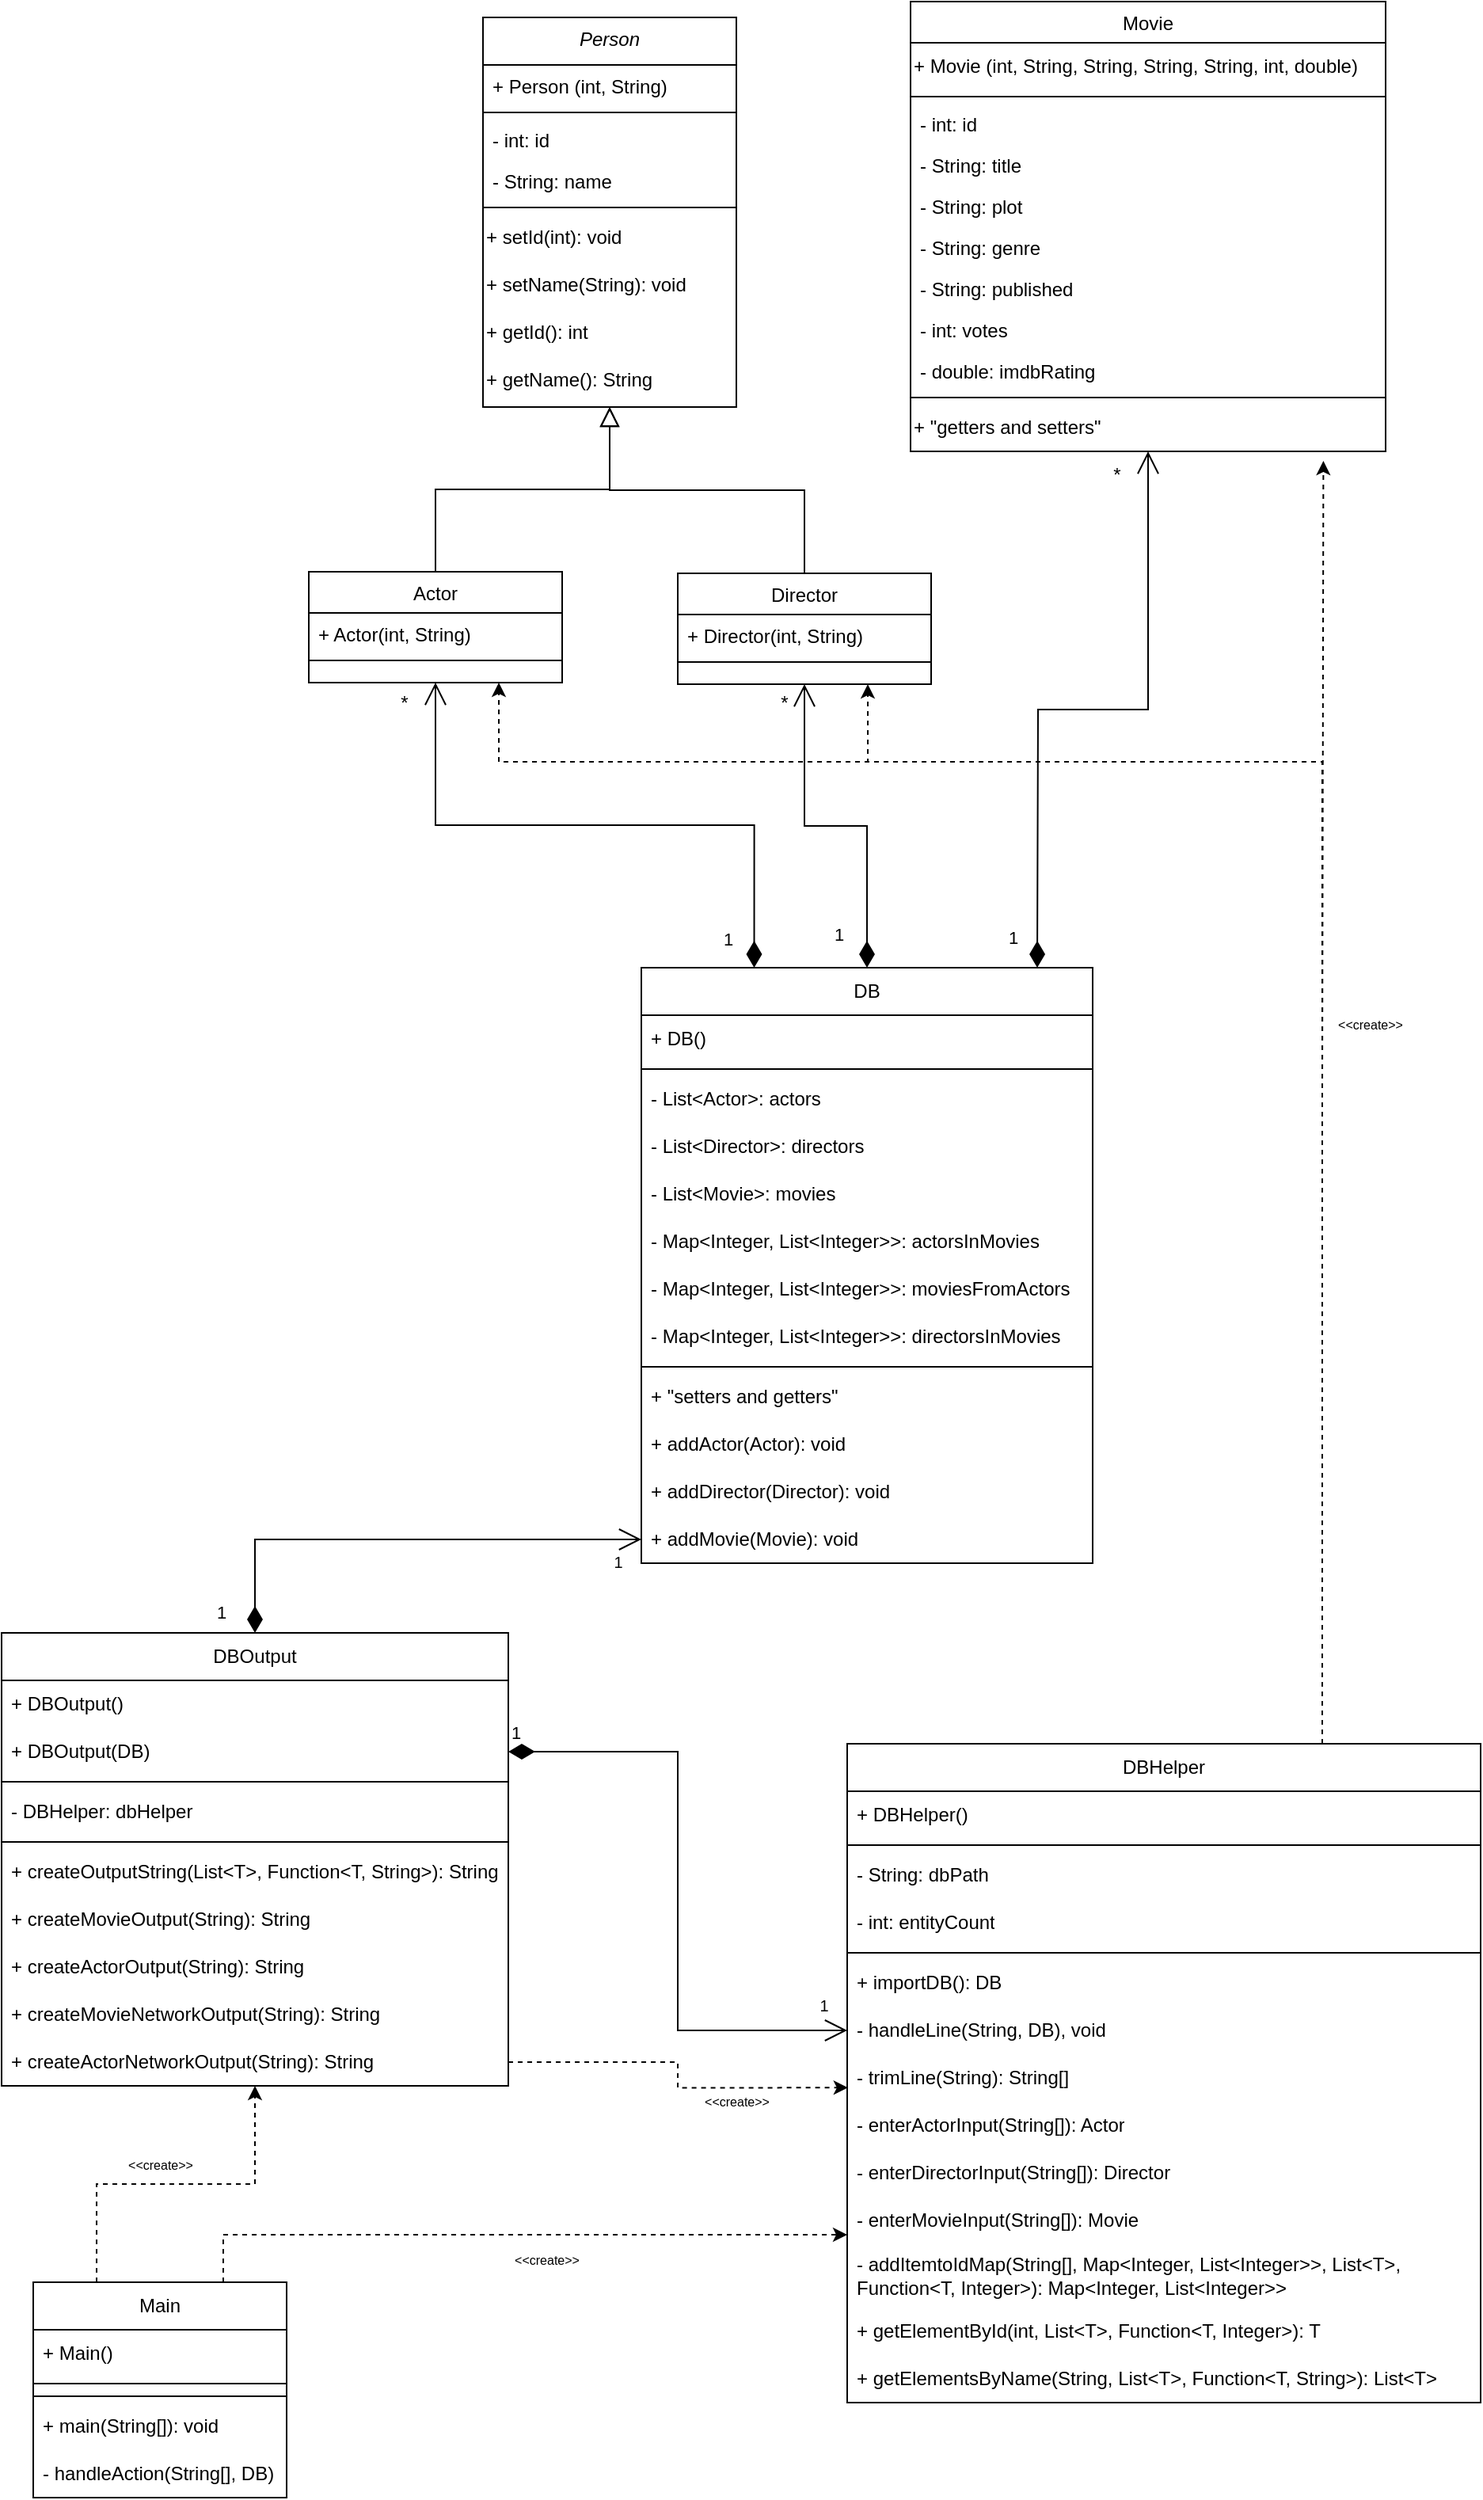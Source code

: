 <mxfile version="24.5.3" type="device">
  <diagram id="C5RBs43oDa-KdzZeNtuy" name="Page-1">
    <mxGraphModel dx="3849" dy="2597" grid="1" gridSize="10" guides="1" tooltips="1" connect="1" arrows="1" fold="1" page="1" pageScale="1" pageWidth="1169" pageHeight="1654" math="0" shadow="0">
      <root>
        <mxCell id="WIyWlLk6GJQsqaUBKTNV-0" />
        <mxCell id="WIyWlLk6GJQsqaUBKTNV-1" parent="WIyWlLk6GJQsqaUBKTNV-0" />
        <mxCell id="zkfFHV4jXpPFQw0GAbJ--0" value="Person" style="swimlane;fontStyle=2;align=center;verticalAlign=top;childLayout=stackLayout;horizontal=1;startSize=30;horizontalStack=0;resizeParent=1;resizeLast=0;collapsible=1;marginBottom=0;rounded=0;shadow=0;strokeWidth=1;" parent="WIyWlLk6GJQsqaUBKTNV-1" vertex="1">
          <mxGeometry x="384" y="40" width="160" height="246" as="geometry">
            <mxRectangle x="220" y="90" width="160" height="26" as="alternateBounds" />
          </mxGeometry>
        </mxCell>
        <mxCell id="zkfFHV4jXpPFQw0GAbJ--5" value="+ Person (int, String)" style="text;align=left;verticalAlign=top;spacingLeft=4;spacingRight=4;overflow=hidden;rotatable=0;points=[[0,0.5],[1,0.5]];portConstraint=eastwest;" parent="zkfFHV4jXpPFQw0GAbJ--0" vertex="1">
          <mxGeometry y="30" width="160" height="26" as="geometry" />
        </mxCell>
        <mxCell id="00AEu9d8wKWnNEf3TphU-1" value="" style="line;html=1;strokeWidth=1;align=left;verticalAlign=middle;spacingTop=-1;spacingLeft=3;spacingRight=3;rotatable=0;labelPosition=right;points=[];portConstraint=eastwest;" vertex="1" parent="zkfFHV4jXpPFQw0GAbJ--0">
          <mxGeometry y="56" width="160" height="8" as="geometry" />
        </mxCell>
        <mxCell id="zkfFHV4jXpPFQw0GAbJ--1" value="- int: id" style="text;align=left;verticalAlign=top;spacingLeft=4;spacingRight=4;overflow=hidden;rotatable=0;points=[[0,0.5],[1,0.5]];portConstraint=eastwest;" parent="zkfFHV4jXpPFQw0GAbJ--0" vertex="1">
          <mxGeometry y="64" width="160" height="26" as="geometry" />
        </mxCell>
        <mxCell id="zkfFHV4jXpPFQw0GAbJ--2" value="- String: name" style="text;align=left;verticalAlign=top;spacingLeft=4;spacingRight=4;overflow=hidden;rotatable=0;points=[[0,0.5],[1,0.5]];portConstraint=eastwest;rounded=0;shadow=0;html=0;" parent="zkfFHV4jXpPFQw0GAbJ--0" vertex="1">
          <mxGeometry y="90" width="160" height="26" as="geometry" />
        </mxCell>
        <mxCell id="zkfFHV4jXpPFQw0GAbJ--4" value="" style="line;html=1;strokeWidth=1;align=left;verticalAlign=middle;spacingTop=-1;spacingLeft=3;spacingRight=3;rotatable=0;labelPosition=right;points=[];portConstraint=eastwest;" parent="zkfFHV4jXpPFQw0GAbJ--0" vertex="1">
          <mxGeometry y="116" width="160" height="8" as="geometry" />
        </mxCell>
        <mxCell id="00AEu9d8wKWnNEf3TphU-2" value="+ setId(int): void" style="text;html=1;align=left;verticalAlign=middle;resizable=0;points=[];autosize=1;strokeColor=none;fillColor=none;" vertex="1" parent="zkfFHV4jXpPFQw0GAbJ--0">
          <mxGeometry y="124" width="160" height="30" as="geometry" />
        </mxCell>
        <mxCell id="00AEu9d8wKWnNEf3TphU-4" value="+ setName(String): void" style="text;html=1;align=left;verticalAlign=middle;resizable=0;points=[];autosize=1;strokeColor=none;fillColor=none;" vertex="1" parent="zkfFHV4jXpPFQw0GAbJ--0">
          <mxGeometry y="154" width="160" height="30" as="geometry" />
        </mxCell>
        <mxCell id="00AEu9d8wKWnNEf3TphU-5" value="+ getId(): int" style="text;html=1;align=left;verticalAlign=middle;resizable=0;points=[];autosize=1;strokeColor=none;fillColor=none;" vertex="1" parent="zkfFHV4jXpPFQw0GAbJ--0">
          <mxGeometry y="184" width="160" height="30" as="geometry" />
        </mxCell>
        <mxCell id="00AEu9d8wKWnNEf3TphU-6" value="+ getName(): String" style="text;html=1;align=left;verticalAlign=middle;resizable=0;points=[];autosize=1;strokeColor=none;fillColor=none;" vertex="1" parent="zkfFHV4jXpPFQw0GAbJ--0">
          <mxGeometry y="214" width="160" height="30" as="geometry" />
        </mxCell>
        <mxCell id="zkfFHV4jXpPFQw0GAbJ--6" value="Actor" style="swimlane;fontStyle=0;align=center;verticalAlign=top;childLayout=stackLayout;horizontal=1;startSize=26;horizontalStack=0;resizeParent=1;resizeLast=0;collapsible=1;marginBottom=0;rounded=0;shadow=0;strokeWidth=1;" parent="WIyWlLk6GJQsqaUBKTNV-1" vertex="1">
          <mxGeometry x="274" y="390" width="160" height="70" as="geometry">
            <mxRectangle x="130" y="380" width="160" height="26" as="alternateBounds" />
          </mxGeometry>
        </mxCell>
        <mxCell id="zkfFHV4jXpPFQw0GAbJ--8" value="+ Actor(int, String)" style="text;align=left;verticalAlign=top;spacingLeft=4;spacingRight=4;overflow=hidden;rotatable=0;points=[[0,0.5],[1,0.5]];portConstraint=eastwest;rounded=0;shadow=0;html=0;" parent="zkfFHV4jXpPFQw0GAbJ--6" vertex="1">
          <mxGeometry y="26" width="160" height="26" as="geometry" />
        </mxCell>
        <mxCell id="zkfFHV4jXpPFQw0GAbJ--9" value="" style="line;html=1;strokeWidth=1;align=left;verticalAlign=middle;spacingTop=-1;spacingLeft=3;spacingRight=3;rotatable=0;labelPosition=right;points=[];portConstraint=eastwest;" parent="zkfFHV4jXpPFQw0GAbJ--6" vertex="1">
          <mxGeometry y="52" width="160" height="8" as="geometry" />
        </mxCell>
        <mxCell id="zkfFHV4jXpPFQw0GAbJ--12" value="" style="endArrow=block;endSize=10;endFill=0;shadow=0;strokeWidth=1;rounded=0;curved=0;edgeStyle=elbowEdgeStyle;elbow=vertical;exitX=0.5;exitY=0;exitDx=0;exitDy=0;" parent="WIyWlLk6GJQsqaUBKTNV-1" source="zkfFHV4jXpPFQw0GAbJ--6" target="zkfFHV4jXpPFQw0GAbJ--0" edge="1">
          <mxGeometry width="160" relative="1" as="geometry">
            <mxPoint x="304.0" y="360" as="sourcePoint" />
            <mxPoint x="324" y="153" as="targetPoint" />
          </mxGeometry>
        </mxCell>
        <mxCell id="zkfFHV4jXpPFQw0GAbJ--13" value="Director" style="swimlane;fontStyle=0;align=center;verticalAlign=top;childLayout=stackLayout;horizontal=1;startSize=26;horizontalStack=0;resizeParent=1;resizeLast=0;collapsible=1;marginBottom=0;rounded=0;shadow=0;strokeWidth=1;" parent="WIyWlLk6GJQsqaUBKTNV-1" vertex="1">
          <mxGeometry x="507" y="391" width="160" height="70" as="geometry">
            <mxRectangle x="340" y="380" width="170" height="26" as="alternateBounds" />
          </mxGeometry>
        </mxCell>
        <mxCell id="zkfFHV4jXpPFQw0GAbJ--14" value="+ Director(int, String)" style="text;align=left;verticalAlign=top;spacingLeft=4;spacingRight=4;overflow=hidden;rotatable=0;points=[[0,0.5],[1,0.5]];portConstraint=eastwest;" parent="zkfFHV4jXpPFQw0GAbJ--13" vertex="1">
          <mxGeometry y="26" width="160" height="26" as="geometry" />
        </mxCell>
        <mxCell id="zkfFHV4jXpPFQw0GAbJ--15" value="" style="line;html=1;strokeWidth=1;align=left;verticalAlign=middle;spacingTop=-1;spacingLeft=3;spacingRight=3;rotatable=0;labelPosition=right;points=[];portConstraint=eastwest;" parent="zkfFHV4jXpPFQw0GAbJ--13" vertex="1">
          <mxGeometry y="52" width="160" height="8" as="geometry" />
        </mxCell>
        <mxCell id="zkfFHV4jXpPFQw0GAbJ--16" value="" style="endArrow=block;endSize=10;endFill=0;shadow=0;strokeWidth=1;rounded=0;curved=0;edgeStyle=elbowEdgeStyle;elbow=vertical;exitX=0.5;exitY=0;exitDx=0;exitDy=0;" parent="WIyWlLk6GJQsqaUBKTNV-1" source="zkfFHV4jXpPFQw0GAbJ--13" target="zkfFHV4jXpPFQw0GAbJ--0" edge="1">
          <mxGeometry width="160" relative="1" as="geometry">
            <mxPoint x="538" y="360" as="sourcePoint" />
            <mxPoint x="434" y="221" as="targetPoint" />
            <Array as="points" />
          </mxGeometry>
        </mxCell>
        <mxCell id="zkfFHV4jXpPFQw0GAbJ--17" value="Movie" style="swimlane;fontStyle=0;align=center;verticalAlign=top;childLayout=stackLayout;horizontal=1;startSize=26;horizontalStack=0;resizeParent=1;resizeLast=0;collapsible=1;marginBottom=0;rounded=0;shadow=0;strokeWidth=1;" parent="WIyWlLk6GJQsqaUBKTNV-1" vertex="1">
          <mxGeometry x="654" y="30" width="300" height="284" as="geometry">
            <mxRectangle x="550" y="140" width="160" height="26" as="alternateBounds" />
          </mxGeometry>
        </mxCell>
        <mxCell id="00AEu9d8wKWnNEf3TphU-8" value="+ Movie (int, String, String, String, String, int, double)" style="text;html=1;align=left;verticalAlign=middle;resizable=0;points=[];autosize=1;strokeColor=none;fillColor=none;" vertex="1" parent="zkfFHV4jXpPFQw0GAbJ--17">
          <mxGeometry y="26" width="300" height="30" as="geometry" />
        </mxCell>
        <mxCell id="00AEu9d8wKWnNEf3TphU-7" value="" style="line;html=1;strokeWidth=1;align=left;verticalAlign=middle;spacingTop=-1;spacingLeft=3;spacingRight=3;rotatable=0;labelPosition=right;points=[];portConstraint=eastwest;" vertex="1" parent="zkfFHV4jXpPFQw0GAbJ--17">
          <mxGeometry y="56" width="300" height="8" as="geometry" />
        </mxCell>
        <mxCell id="zkfFHV4jXpPFQw0GAbJ--18" value="- int: id" style="text;align=left;verticalAlign=top;spacingLeft=4;spacingRight=4;overflow=hidden;rotatable=0;points=[[0,0.5],[1,0.5]];portConstraint=eastwest;" parent="zkfFHV4jXpPFQw0GAbJ--17" vertex="1">
          <mxGeometry y="64" width="300" height="26" as="geometry" />
        </mxCell>
        <mxCell id="zkfFHV4jXpPFQw0GAbJ--19" value="- String: title" style="text;align=left;verticalAlign=top;spacingLeft=4;spacingRight=4;overflow=hidden;rotatable=0;points=[[0,0.5],[1,0.5]];portConstraint=eastwest;rounded=0;shadow=0;html=0;" parent="zkfFHV4jXpPFQw0GAbJ--17" vertex="1">
          <mxGeometry y="90" width="300" height="26" as="geometry" />
        </mxCell>
        <mxCell id="zkfFHV4jXpPFQw0GAbJ--20" value="- String: plot" style="text;align=left;verticalAlign=top;spacingLeft=4;spacingRight=4;overflow=hidden;rotatable=0;points=[[0,0.5],[1,0.5]];portConstraint=eastwest;rounded=0;shadow=0;html=0;" parent="zkfFHV4jXpPFQw0GAbJ--17" vertex="1">
          <mxGeometry y="116" width="300" height="26" as="geometry" />
        </mxCell>
        <mxCell id="zkfFHV4jXpPFQw0GAbJ--21" value="- String: genre" style="text;align=left;verticalAlign=top;spacingLeft=4;spacingRight=4;overflow=hidden;rotatable=0;points=[[0,0.5],[1,0.5]];portConstraint=eastwest;rounded=0;shadow=0;html=0;" parent="zkfFHV4jXpPFQw0GAbJ--17" vertex="1">
          <mxGeometry y="142" width="300" height="26" as="geometry" />
        </mxCell>
        <mxCell id="zkfFHV4jXpPFQw0GAbJ--22" value="- String: published" style="text;align=left;verticalAlign=top;spacingLeft=4;spacingRight=4;overflow=hidden;rotatable=0;points=[[0,0.5],[1,0.5]];portConstraint=eastwest;rounded=0;shadow=0;html=0;" parent="zkfFHV4jXpPFQw0GAbJ--17" vertex="1">
          <mxGeometry y="168" width="300" height="26" as="geometry" />
        </mxCell>
        <mxCell id="zkfFHV4jXpPFQw0GAbJ--25" value="- int: votes" style="text;align=left;verticalAlign=top;spacingLeft=4;spacingRight=4;overflow=hidden;rotatable=0;points=[[0,0.5],[1,0.5]];portConstraint=eastwest;" parent="zkfFHV4jXpPFQw0GAbJ--17" vertex="1">
          <mxGeometry y="194" width="300" height="26" as="geometry" />
        </mxCell>
        <mxCell id="zkfFHV4jXpPFQw0GAbJ--24" value="- double: imdbRating" style="text;align=left;verticalAlign=top;spacingLeft=4;spacingRight=4;overflow=hidden;rotatable=0;points=[[0,0.5],[1,0.5]];portConstraint=eastwest;" parent="zkfFHV4jXpPFQw0GAbJ--17" vertex="1">
          <mxGeometry y="220" width="300" height="26" as="geometry" />
        </mxCell>
        <mxCell id="zkfFHV4jXpPFQw0GAbJ--23" value="" style="line;html=1;strokeWidth=1;align=left;verticalAlign=middle;spacingTop=-1;spacingLeft=3;spacingRight=3;rotatable=0;labelPosition=right;points=[];portConstraint=eastwest;" parent="zkfFHV4jXpPFQw0GAbJ--17" vertex="1">
          <mxGeometry y="246" width="300" height="8" as="geometry" />
        </mxCell>
        <mxCell id="00AEu9d8wKWnNEf3TphU-9" value="+ &quot;getters and setters&quot;" style="text;html=1;align=left;verticalAlign=middle;resizable=0;points=[];autosize=1;strokeColor=none;fillColor=none;" vertex="1" parent="zkfFHV4jXpPFQw0GAbJ--17">
          <mxGeometry y="254" width="300" height="30" as="geometry" />
        </mxCell>
        <mxCell id="00AEu9d8wKWnNEf3TphU-96" style="edgeStyle=orthogonalEdgeStyle;rounded=0;orthogonalLoop=1;jettySize=auto;html=1;exitX=0.25;exitY=0;exitDx=0;exitDy=0;dashed=1;" edge="1" parent="WIyWlLk6GJQsqaUBKTNV-1" source="00AEu9d8wKWnNEf3TphU-10" target="00AEu9d8wKWnNEf3TphU-46">
          <mxGeometry relative="1" as="geometry" />
        </mxCell>
        <mxCell id="00AEu9d8wKWnNEf3TphU-97" style="edgeStyle=orthogonalEdgeStyle;rounded=0;orthogonalLoop=1;jettySize=auto;html=1;exitX=0.75;exitY=0;exitDx=0;exitDy=0;dashed=1;" edge="1" parent="WIyWlLk6GJQsqaUBKTNV-1" source="00AEu9d8wKWnNEf3TphU-10" target="00AEu9d8wKWnNEf3TphU-32">
          <mxGeometry relative="1" as="geometry">
            <Array as="points">
              <mxPoint x="220" y="1440" />
            </Array>
          </mxGeometry>
        </mxCell>
        <mxCell id="00AEu9d8wKWnNEf3TphU-10" value="Main" style="swimlane;fontStyle=0;childLayout=stackLayout;horizontal=1;startSize=30;horizontalStack=0;resizeParent=1;resizeParentMax=0;resizeLast=0;collapsible=1;marginBottom=0;whiteSpace=wrap;html=1;" vertex="1" parent="WIyWlLk6GJQsqaUBKTNV-1">
          <mxGeometry x="100" y="1470" width="160" height="136" as="geometry" />
        </mxCell>
        <mxCell id="00AEu9d8wKWnNEf3TphU-11" value="+ Main()" style="text;strokeColor=none;fillColor=none;align=left;verticalAlign=middle;spacingLeft=4;spacingRight=4;overflow=hidden;points=[[0,0.5],[1,0.5]];portConstraint=eastwest;rotatable=0;whiteSpace=wrap;html=1;" vertex="1" parent="00AEu9d8wKWnNEf3TphU-10">
          <mxGeometry y="30" width="160" height="30" as="geometry" />
        </mxCell>
        <mxCell id="00AEu9d8wKWnNEf3TphU-14" value="" style="line;html=1;strokeWidth=1;align=left;verticalAlign=middle;spacingTop=-1;spacingLeft=3;spacingRight=3;rotatable=0;labelPosition=right;points=[];portConstraint=eastwest;" vertex="1" parent="00AEu9d8wKWnNEf3TphU-10">
          <mxGeometry y="60" width="160" height="8" as="geometry" />
        </mxCell>
        <mxCell id="00AEu9d8wKWnNEf3TphU-16" value="" style="line;html=1;strokeWidth=1;align=left;verticalAlign=middle;spacingTop=-1;spacingLeft=3;spacingRight=3;rotatable=0;labelPosition=right;points=[];portConstraint=eastwest;" vertex="1" parent="00AEu9d8wKWnNEf3TphU-10">
          <mxGeometry y="68" width="160" height="8" as="geometry" />
        </mxCell>
        <mxCell id="00AEu9d8wKWnNEf3TphU-12" value="+ main(String[]): void" style="text;strokeColor=none;fillColor=none;align=left;verticalAlign=middle;spacingLeft=4;spacingRight=4;overflow=hidden;points=[[0,0.5],[1,0.5]];portConstraint=eastwest;rotatable=0;whiteSpace=wrap;html=1;" vertex="1" parent="00AEu9d8wKWnNEf3TphU-10">
          <mxGeometry y="76" width="160" height="30" as="geometry" />
        </mxCell>
        <mxCell id="00AEu9d8wKWnNEf3TphU-13" value="- handleAction(String[], DB)" style="text;strokeColor=none;fillColor=none;align=left;verticalAlign=middle;spacingLeft=4;spacingRight=4;overflow=hidden;points=[[0,0.5],[1,0.5]];portConstraint=eastwest;rotatable=0;whiteSpace=wrap;html=1;" vertex="1" parent="00AEu9d8wKWnNEf3TphU-10">
          <mxGeometry y="106" width="160" height="30" as="geometry" />
        </mxCell>
        <mxCell id="00AEu9d8wKWnNEf3TphU-17" value="DB" style="swimlane;fontStyle=0;childLayout=stackLayout;horizontal=1;startSize=30;horizontalStack=0;resizeParent=1;resizeParentMax=0;resizeLast=0;collapsible=1;marginBottom=0;whiteSpace=wrap;html=1;" vertex="1" parent="WIyWlLk6GJQsqaUBKTNV-1">
          <mxGeometry x="484" y="640" width="285" height="376" as="geometry" />
        </mxCell>
        <mxCell id="00AEu9d8wKWnNEf3TphU-69" value="1" style="endArrow=open;html=1;endSize=12;startArrow=diamondThin;startSize=14;startFill=1;edgeStyle=orthogonalEdgeStyle;align=left;verticalAlign=bottom;rounded=0;" edge="1" parent="00AEu9d8wKWnNEf3TphU-17" target="00AEu9d8wKWnNEf3TphU-9">
          <mxGeometry x="-0.95" y="20" relative="1" as="geometry">
            <mxPoint x="250" as="sourcePoint" />
            <mxPoint x="410" as="targetPoint" />
            <mxPoint as="offset" />
          </mxGeometry>
        </mxCell>
        <mxCell id="00AEu9d8wKWnNEf3TphU-18" value="+ DB()" style="text;strokeColor=none;fillColor=none;align=left;verticalAlign=middle;spacingLeft=4;spacingRight=4;overflow=hidden;points=[[0,0.5],[1,0.5]];portConstraint=eastwest;rotatable=0;whiteSpace=wrap;html=1;" vertex="1" parent="00AEu9d8wKWnNEf3TphU-17">
          <mxGeometry y="30" width="285" height="30" as="geometry" />
        </mxCell>
        <mxCell id="00AEu9d8wKWnNEf3TphU-21" value="" style="line;html=1;strokeWidth=1;align=left;verticalAlign=middle;spacingTop=-1;spacingLeft=3;spacingRight=3;rotatable=0;labelPosition=right;points=[];portConstraint=eastwest;" vertex="1" parent="00AEu9d8wKWnNEf3TphU-17">
          <mxGeometry y="60" width="285" height="8" as="geometry" />
        </mxCell>
        <mxCell id="00AEu9d8wKWnNEf3TphU-19" value="- List&amp;lt;Actor&amp;gt;: actors" style="text;strokeColor=none;fillColor=none;align=left;verticalAlign=middle;spacingLeft=4;spacingRight=4;overflow=hidden;points=[[0,0.5],[1,0.5]];portConstraint=eastwest;rotatable=0;whiteSpace=wrap;html=1;" vertex="1" parent="00AEu9d8wKWnNEf3TphU-17">
          <mxGeometry y="68" width="285" height="30" as="geometry" />
        </mxCell>
        <mxCell id="00AEu9d8wKWnNEf3TphU-22" value="- List&amp;lt;Director&amp;gt;: directors" style="text;strokeColor=none;fillColor=none;align=left;verticalAlign=middle;spacingLeft=4;spacingRight=4;overflow=hidden;points=[[0,0.5],[1,0.5]];portConstraint=eastwest;rotatable=0;whiteSpace=wrap;html=1;" vertex="1" parent="00AEu9d8wKWnNEf3TphU-17">
          <mxGeometry y="98" width="285" height="30" as="geometry" />
        </mxCell>
        <mxCell id="00AEu9d8wKWnNEf3TphU-23" value="- List&amp;lt;Movie&amp;gt;: movies" style="text;strokeColor=none;fillColor=none;align=left;verticalAlign=middle;spacingLeft=4;spacingRight=4;overflow=hidden;points=[[0,0.5],[1,0.5]];portConstraint=eastwest;rotatable=0;whiteSpace=wrap;html=1;" vertex="1" parent="00AEu9d8wKWnNEf3TphU-17">
          <mxGeometry y="128" width="285" height="30" as="geometry" />
        </mxCell>
        <mxCell id="00AEu9d8wKWnNEf3TphU-27" value="- Map&amp;lt;Integer, List&amp;lt;Integer&amp;gt;&amp;gt;: actorsInMovies" style="text;strokeColor=none;fillColor=none;align=left;verticalAlign=middle;spacingLeft=4;spacingRight=4;overflow=hidden;points=[[0,0.5],[1,0.5]];portConstraint=eastwest;rotatable=0;whiteSpace=wrap;html=1;" vertex="1" parent="00AEu9d8wKWnNEf3TphU-17">
          <mxGeometry y="158" width="285" height="30" as="geometry" />
        </mxCell>
        <mxCell id="00AEu9d8wKWnNEf3TphU-26" value="- Map&amp;lt;Integer, List&amp;lt;Integer&amp;gt;&amp;gt;: moviesFromActors" style="text;strokeColor=none;fillColor=none;align=left;verticalAlign=middle;spacingLeft=4;spacingRight=4;overflow=hidden;points=[[0,0.5],[1,0.5]];portConstraint=eastwest;rotatable=0;whiteSpace=wrap;html=1;" vertex="1" parent="00AEu9d8wKWnNEf3TphU-17">
          <mxGeometry y="188" width="285" height="30" as="geometry" />
        </mxCell>
        <mxCell id="00AEu9d8wKWnNEf3TphU-25" value="- Map&amp;lt;Integer, List&amp;lt;Integer&amp;gt;&amp;gt;: directorsInMovies" style="text;strokeColor=none;fillColor=none;align=left;verticalAlign=middle;spacingLeft=4;spacingRight=4;overflow=hidden;points=[[0,0.5],[1,0.5]];portConstraint=eastwest;rotatable=0;whiteSpace=wrap;html=1;" vertex="1" parent="00AEu9d8wKWnNEf3TphU-17">
          <mxGeometry y="218" width="285" height="30" as="geometry" />
        </mxCell>
        <mxCell id="00AEu9d8wKWnNEf3TphU-28" value="" style="line;html=1;strokeWidth=1;align=left;verticalAlign=middle;spacingTop=-1;spacingLeft=3;spacingRight=3;rotatable=0;labelPosition=right;points=[];portConstraint=eastwest;" vertex="1" parent="00AEu9d8wKWnNEf3TphU-17">
          <mxGeometry y="248" width="285" height="8" as="geometry" />
        </mxCell>
        <mxCell id="00AEu9d8wKWnNEf3TphU-24" value="+ &quot;setters and getters&quot;" style="text;strokeColor=none;fillColor=none;align=left;verticalAlign=middle;spacingLeft=4;spacingRight=4;overflow=hidden;points=[[0,0.5],[1,0.5]];portConstraint=eastwest;rotatable=0;whiteSpace=wrap;html=1;" vertex="1" parent="00AEu9d8wKWnNEf3TphU-17">
          <mxGeometry y="256" width="285" height="30" as="geometry" />
        </mxCell>
        <mxCell id="00AEu9d8wKWnNEf3TphU-29" value="+ addActor(Actor): void" style="text;strokeColor=none;fillColor=none;align=left;verticalAlign=middle;spacingLeft=4;spacingRight=4;overflow=hidden;points=[[0,0.5],[1,0.5]];portConstraint=eastwest;rotatable=0;whiteSpace=wrap;html=1;" vertex="1" parent="00AEu9d8wKWnNEf3TphU-17">
          <mxGeometry y="286" width="285" height="30" as="geometry" />
        </mxCell>
        <mxCell id="00AEu9d8wKWnNEf3TphU-31" value="+ addDirector(Director): void" style="text;strokeColor=none;fillColor=none;align=left;verticalAlign=middle;spacingLeft=4;spacingRight=4;overflow=hidden;points=[[0,0.5],[1,0.5]];portConstraint=eastwest;rotatable=0;whiteSpace=wrap;html=1;" vertex="1" parent="00AEu9d8wKWnNEf3TphU-17">
          <mxGeometry y="316" width="285" height="30" as="geometry" />
        </mxCell>
        <mxCell id="00AEu9d8wKWnNEf3TphU-30" value="+ addMovie(Movie): void" style="text;strokeColor=none;fillColor=none;align=left;verticalAlign=middle;spacingLeft=4;spacingRight=4;overflow=hidden;points=[[0,0.5],[1,0.5]];portConstraint=eastwest;rotatable=0;whiteSpace=wrap;html=1;" vertex="1" parent="00AEu9d8wKWnNEf3TphU-17">
          <mxGeometry y="346" width="285" height="30" as="geometry" />
        </mxCell>
        <mxCell id="00AEu9d8wKWnNEf3TphU-82" style="edgeStyle=orthogonalEdgeStyle;rounded=0;orthogonalLoop=1;jettySize=auto;html=1;exitX=0.75;exitY=0;exitDx=0;exitDy=0;entryX=0.75;entryY=1;entryDx=0;entryDy=0;dashed=1;" edge="1" parent="WIyWlLk6GJQsqaUBKTNV-1" source="00AEu9d8wKWnNEf3TphU-32" target="zkfFHV4jXpPFQw0GAbJ--13">
          <mxGeometry relative="1" as="geometry">
            <Array as="points">
              <mxPoint x="914" y="510" />
              <mxPoint x="627" y="510" />
            </Array>
          </mxGeometry>
        </mxCell>
        <mxCell id="00AEu9d8wKWnNEf3TphU-83" style="edgeStyle=orthogonalEdgeStyle;rounded=0;orthogonalLoop=1;jettySize=auto;html=1;exitX=0.75;exitY=0;exitDx=0;exitDy=0;entryX=0.75;entryY=1;entryDx=0;entryDy=0;dashed=1;" edge="1" parent="WIyWlLk6GJQsqaUBKTNV-1" source="00AEu9d8wKWnNEf3TphU-32" target="zkfFHV4jXpPFQw0GAbJ--6">
          <mxGeometry relative="1" as="geometry">
            <Array as="points">
              <mxPoint x="914" y="510" />
              <mxPoint x="394" y="510" />
            </Array>
          </mxGeometry>
        </mxCell>
        <mxCell id="00AEu9d8wKWnNEf3TphU-32" value="DBHelper" style="swimlane;fontStyle=0;childLayout=stackLayout;horizontal=1;startSize=30;horizontalStack=0;resizeParent=1;resizeParentMax=0;resizeLast=0;collapsible=1;marginBottom=0;whiteSpace=wrap;html=1;" vertex="1" parent="WIyWlLk6GJQsqaUBKTNV-1">
          <mxGeometry x="614" y="1130" width="400" height="416" as="geometry" />
        </mxCell>
        <mxCell id="00AEu9d8wKWnNEf3TphU-33" value="+ DBHelper()" style="text;strokeColor=none;fillColor=none;align=left;verticalAlign=middle;spacingLeft=4;spacingRight=4;overflow=hidden;points=[[0,0.5],[1,0.5]];portConstraint=eastwest;rotatable=0;whiteSpace=wrap;html=1;" vertex="1" parent="00AEu9d8wKWnNEf3TphU-32">
          <mxGeometry y="30" width="400" height="30" as="geometry" />
        </mxCell>
        <mxCell id="00AEu9d8wKWnNEf3TphU-34" value="" style="line;html=1;strokeWidth=1;align=left;verticalAlign=middle;spacingTop=-1;spacingLeft=3;spacingRight=3;rotatable=0;labelPosition=right;points=[];portConstraint=eastwest;" vertex="1" parent="00AEu9d8wKWnNEf3TphU-32">
          <mxGeometry y="60" width="400" height="8" as="geometry" />
        </mxCell>
        <mxCell id="00AEu9d8wKWnNEf3TphU-36" value="- String: dbPath" style="text;strokeColor=none;fillColor=none;align=left;verticalAlign=middle;spacingLeft=4;spacingRight=4;overflow=hidden;points=[[0,0.5],[1,0.5]];portConstraint=eastwest;rotatable=0;whiteSpace=wrap;html=1;" vertex="1" parent="00AEu9d8wKWnNEf3TphU-32">
          <mxGeometry y="68" width="400" height="30" as="geometry" />
        </mxCell>
        <mxCell id="00AEu9d8wKWnNEf3TphU-35" value="- int: entityCount" style="text;strokeColor=none;fillColor=none;align=left;verticalAlign=middle;spacingLeft=4;spacingRight=4;overflow=hidden;points=[[0,0.5],[1,0.5]];portConstraint=eastwest;rotatable=0;whiteSpace=wrap;html=1;" vertex="1" parent="00AEu9d8wKWnNEf3TphU-32">
          <mxGeometry y="98" width="400" height="30" as="geometry" />
        </mxCell>
        <mxCell id="00AEu9d8wKWnNEf3TphU-41" value="" style="line;html=1;strokeWidth=1;align=left;verticalAlign=middle;spacingTop=-1;spacingLeft=3;spacingRight=3;rotatable=0;labelPosition=right;points=[];portConstraint=eastwest;" vertex="1" parent="00AEu9d8wKWnNEf3TphU-32">
          <mxGeometry y="128" width="400" height="8" as="geometry" />
        </mxCell>
        <mxCell id="00AEu9d8wKWnNEf3TphU-37" value="+ importDB(): DB" style="text;strokeColor=none;fillColor=none;align=left;verticalAlign=middle;spacingLeft=4;spacingRight=4;overflow=hidden;points=[[0,0.5],[1,0.5]];portConstraint=eastwest;rotatable=0;whiteSpace=wrap;html=1;" vertex="1" parent="00AEu9d8wKWnNEf3TphU-32">
          <mxGeometry y="136" width="400" height="30" as="geometry" />
        </mxCell>
        <mxCell id="00AEu9d8wKWnNEf3TphU-38" value="- handleLine(String, DB), void" style="text;strokeColor=none;fillColor=none;align=left;verticalAlign=middle;spacingLeft=4;spacingRight=4;overflow=hidden;points=[[0,0.5],[1,0.5]];portConstraint=eastwest;rotatable=0;whiteSpace=wrap;html=1;" vertex="1" parent="00AEu9d8wKWnNEf3TphU-32">
          <mxGeometry y="166" width="400" height="30" as="geometry" />
        </mxCell>
        <mxCell id="00AEu9d8wKWnNEf3TphU-39" value="- trimLine(String): String[]" style="text;strokeColor=none;fillColor=none;align=left;verticalAlign=middle;spacingLeft=4;spacingRight=4;overflow=hidden;points=[[0,0.5],[1,0.5]];portConstraint=eastwest;rotatable=0;whiteSpace=wrap;html=1;" vertex="1" parent="00AEu9d8wKWnNEf3TphU-32">
          <mxGeometry y="196" width="400" height="30" as="geometry" />
        </mxCell>
        <mxCell id="00AEu9d8wKWnNEf3TphU-40" value="- enterActorInput(String[]): Actor" style="text;strokeColor=none;fillColor=none;align=left;verticalAlign=middle;spacingLeft=4;spacingRight=4;overflow=hidden;points=[[0,0.5],[1,0.5]];portConstraint=eastwest;rotatable=0;whiteSpace=wrap;html=1;" vertex="1" parent="00AEu9d8wKWnNEf3TphU-32">
          <mxGeometry y="226" width="400" height="30" as="geometry" />
        </mxCell>
        <mxCell id="00AEu9d8wKWnNEf3TphU-42" value="- enterDirectorInput(String[]): Director" style="text;strokeColor=none;fillColor=none;align=left;verticalAlign=middle;spacingLeft=4;spacingRight=4;overflow=hidden;points=[[0,0.5],[1,0.5]];portConstraint=eastwest;rotatable=0;whiteSpace=wrap;html=1;" vertex="1" parent="00AEu9d8wKWnNEf3TphU-32">
          <mxGeometry y="256" width="400" height="30" as="geometry" />
        </mxCell>
        <mxCell id="00AEu9d8wKWnNEf3TphU-43" value="- enterMovieInput(String[]): Movie" style="text;strokeColor=none;fillColor=none;align=left;verticalAlign=middle;spacingLeft=4;spacingRight=4;overflow=hidden;points=[[0,0.5],[1,0.5]];portConstraint=eastwest;rotatable=0;whiteSpace=wrap;html=1;" vertex="1" parent="00AEu9d8wKWnNEf3TphU-32">
          <mxGeometry y="286" width="400" height="30" as="geometry" />
        </mxCell>
        <mxCell id="00AEu9d8wKWnNEf3TphU-44" value="- addItemtoIdMap(String[], Map&amp;lt;Integer, List&amp;lt;Integer&amp;gt;&amp;gt;, List&amp;lt;T&amp;gt;, Function&amp;lt;T, Integer&amp;gt;): Map&amp;lt;Integer, List&amp;lt;Integer&amp;gt;&amp;gt;" style="text;strokeColor=none;fillColor=none;align=left;verticalAlign=middle;spacingLeft=4;spacingRight=4;overflow=hidden;points=[[0,0.5],[1,0.5]];portConstraint=eastwest;rotatable=0;whiteSpace=wrap;html=1;" vertex="1" parent="00AEu9d8wKWnNEf3TphU-32">
          <mxGeometry y="316" width="400" height="40" as="geometry" />
        </mxCell>
        <mxCell id="00AEu9d8wKWnNEf3TphU-45" value="+ getElementById(int, List&amp;lt;T&amp;gt;, Function&amp;lt;T, Integer&amp;gt;): T" style="text;strokeColor=none;fillColor=none;align=left;verticalAlign=middle;spacingLeft=4;spacingRight=4;overflow=hidden;points=[[0,0.5],[1,0.5]];portConstraint=eastwest;rotatable=0;whiteSpace=wrap;html=1;" vertex="1" parent="00AEu9d8wKWnNEf3TphU-32">
          <mxGeometry y="356" width="400" height="30" as="geometry" />
        </mxCell>
        <mxCell id="00AEu9d8wKWnNEf3TphU-60" value="+ getElementsByName(String, List&amp;lt;T&amp;gt;, Function&amp;lt;T, String&amp;gt;): List&amp;lt;T&amp;gt;" style="text;strokeColor=none;fillColor=none;align=left;verticalAlign=middle;spacingLeft=4;spacingRight=4;overflow=hidden;points=[[0,0.5],[1,0.5]];portConstraint=eastwest;rotatable=0;whiteSpace=wrap;html=1;" vertex="1" parent="00AEu9d8wKWnNEf3TphU-32">
          <mxGeometry y="386" width="400" height="30" as="geometry" />
        </mxCell>
        <mxCell id="00AEu9d8wKWnNEf3TphU-46" value="DBOutput" style="swimlane;fontStyle=0;childLayout=stackLayout;horizontal=1;startSize=30;horizontalStack=0;resizeParent=1;resizeParentMax=0;resizeLast=0;collapsible=1;marginBottom=0;whiteSpace=wrap;html=1;" vertex="1" parent="WIyWlLk6GJQsqaUBKTNV-1">
          <mxGeometry x="80" y="1060" width="320" height="286" as="geometry" />
        </mxCell>
        <mxCell id="00AEu9d8wKWnNEf3TphU-47" value="+ DBOutput()" style="text;strokeColor=none;fillColor=none;align=left;verticalAlign=middle;spacingLeft=4;spacingRight=4;overflow=hidden;points=[[0,0.5],[1,0.5]];portConstraint=eastwest;rotatable=0;whiteSpace=wrap;html=1;" vertex="1" parent="00AEu9d8wKWnNEf3TphU-46">
          <mxGeometry y="30" width="320" height="30" as="geometry" />
        </mxCell>
        <mxCell id="00AEu9d8wKWnNEf3TphU-61" value="+ DBOutput(DB)" style="text;strokeColor=none;fillColor=none;align=left;verticalAlign=middle;spacingLeft=4;spacingRight=4;overflow=hidden;points=[[0,0.5],[1,0.5]];portConstraint=eastwest;rotatable=0;whiteSpace=wrap;html=1;" vertex="1" parent="00AEu9d8wKWnNEf3TphU-46">
          <mxGeometry y="60" width="320" height="30" as="geometry" />
        </mxCell>
        <mxCell id="00AEu9d8wKWnNEf3TphU-48" value="" style="line;html=1;strokeWidth=1;align=left;verticalAlign=middle;spacingTop=-1;spacingLeft=3;spacingRight=3;rotatable=0;labelPosition=right;points=[];portConstraint=eastwest;" vertex="1" parent="00AEu9d8wKWnNEf3TphU-46">
          <mxGeometry y="90" width="320" height="8" as="geometry" />
        </mxCell>
        <mxCell id="00AEu9d8wKWnNEf3TphU-49" value="- DBHelper: dbHelper" style="text;strokeColor=none;fillColor=none;align=left;verticalAlign=middle;spacingLeft=4;spacingRight=4;overflow=hidden;points=[[0,0.5],[1,0.5]];portConstraint=eastwest;rotatable=0;whiteSpace=wrap;html=1;" vertex="1" parent="00AEu9d8wKWnNEf3TphU-46">
          <mxGeometry y="98" width="320" height="30" as="geometry" />
        </mxCell>
        <mxCell id="00AEu9d8wKWnNEf3TphU-55" value="" style="line;html=1;strokeWidth=1;align=left;verticalAlign=middle;spacingTop=-1;spacingLeft=3;spacingRight=3;rotatable=0;labelPosition=right;points=[];portConstraint=eastwest;" vertex="1" parent="00AEu9d8wKWnNEf3TphU-46">
          <mxGeometry y="128" width="320" height="8" as="geometry" />
        </mxCell>
        <mxCell id="00AEu9d8wKWnNEf3TphU-50" value="+ createOutputString(List&amp;lt;T&amp;gt;, Function&amp;lt;T, String&amp;gt;): String" style="text;strokeColor=none;fillColor=none;align=left;verticalAlign=middle;spacingLeft=4;spacingRight=4;overflow=hidden;points=[[0,0.5],[1,0.5]];portConstraint=eastwest;rotatable=0;whiteSpace=wrap;html=1;" vertex="1" parent="00AEu9d8wKWnNEf3TphU-46">
          <mxGeometry y="136" width="320" height="30" as="geometry" />
        </mxCell>
        <mxCell id="00AEu9d8wKWnNEf3TphU-51" value="+ createMovieOutput(String): String" style="text;strokeColor=none;fillColor=none;align=left;verticalAlign=middle;spacingLeft=4;spacingRight=4;overflow=hidden;points=[[0,0.5],[1,0.5]];portConstraint=eastwest;rotatable=0;whiteSpace=wrap;html=1;" vertex="1" parent="00AEu9d8wKWnNEf3TphU-46">
          <mxGeometry y="166" width="320" height="30" as="geometry" />
        </mxCell>
        <mxCell id="00AEu9d8wKWnNEf3TphU-52" value="+ createActorOutput(String): String" style="text;strokeColor=none;fillColor=none;align=left;verticalAlign=middle;spacingLeft=4;spacingRight=4;overflow=hidden;points=[[0,0.5],[1,0.5]];portConstraint=eastwest;rotatable=0;whiteSpace=wrap;html=1;" vertex="1" parent="00AEu9d8wKWnNEf3TphU-46">
          <mxGeometry y="196" width="320" height="30" as="geometry" />
        </mxCell>
        <mxCell id="00AEu9d8wKWnNEf3TphU-53" value="+ createMovieNetworkOutput(String): String" style="text;strokeColor=none;fillColor=none;align=left;verticalAlign=middle;spacingLeft=4;spacingRight=4;overflow=hidden;points=[[0,0.5],[1,0.5]];portConstraint=eastwest;rotatable=0;whiteSpace=wrap;html=1;" vertex="1" parent="00AEu9d8wKWnNEf3TphU-46">
          <mxGeometry y="226" width="320" height="30" as="geometry" />
        </mxCell>
        <mxCell id="00AEu9d8wKWnNEf3TphU-54" value="+ createActorNetworkOutput(String): String" style="text;strokeColor=none;fillColor=none;align=left;verticalAlign=middle;spacingLeft=4;spacingRight=4;overflow=hidden;points=[[0,0.5],[1,0.5]];portConstraint=eastwest;rotatable=0;whiteSpace=wrap;html=1;" vertex="1" parent="00AEu9d8wKWnNEf3TphU-46">
          <mxGeometry y="256" width="320" height="30" as="geometry" />
        </mxCell>
        <mxCell id="00AEu9d8wKWnNEf3TphU-67" value="1" style="endArrow=open;html=1;endSize=12;startArrow=diamondThin;startSize=14;startFill=1;edgeStyle=orthogonalEdgeStyle;align=left;verticalAlign=bottom;rounded=0;exitX=0.25;exitY=0;exitDx=0;exitDy=0;entryX=0.5;entryY=1;entryDx=0;entryDy=0;" edge="1" parent="WIyWlLk6GJQsqaUBKTNV-1" source="00AEu9d8wKWnNEf3TphU-17" target="zkfFHV4jXpPFQw0GAbJ--6">
          <mxGeometry x="-0.955" y="21" relative="1" as="geometry">
            <mxPoint x="474" y="590" as="sourcePoint" />
            <mxPoint x="634" y="590" as="targetPoint" />
            <mxPoint as="offset" />
          </mxGeometry>
        </mxCell>
        <mxCell id="00AEu9d8wKWnNEf3TphU-68" value="1" style="endArrow=open;html=1;endSize=12;startArrow=diamondThin;startSize=14;startFill=1;edgeStyle=orthogonalEdgeStyle;align=left;verticalAlign=bottom;rounded=0;exitX=0.5;exitY=0;exitDx=0;exitDy=0;entryX=0.5;entryY=1;entryDx=0;entryDy=0;" edge="1" parent="WIyWlLk6GJQsqaUBKTNV-1" source="00AEu9d8wKWnNEf3TphU-17" target="zkfFHV4jXpPFQw0GAbJ--13">
          <mxGeometry x="-0.888" y="23" relative="1" as="geometry">
            <mxPoint x="615" y="660" as="sourcePoint" />
            <mxPoint x="364" y="470" as="targetPoint" />
            <mxPoint as="offset" />
          </mxGeometry>
        </mxCell>
        <mxCell id="00AEu9d8wKWnNEf3TphU-71" value="1" style="endArrow=open;html=1;endSize=12;startArrow=diamondThin;startSize=14;startFill=1;edgeStyle=orthogonalEdgeStyle;align=left;verticalAlign=bottom;rounded=0;exitX=1;exitY=0.5;exitDx=0;exitDy=0;entryX=0;entryY=0.5;entryDx=0;entryDy=0;" edge="1" parent="WIyWlLk6GJQsqaUBKTNV-1" source="00AEu9d8wKWnNEf3TphU-61" target="00AEu9d8wKWnNEf3TphU-38">
          <mxGeometry x="-1" y="3" relative="1" as="geometry">
            <mxPoint x="454" y="1370" as="sourcePoint" />
            <mxPoint x="614" y="1370" as="targetPoint" />
          </mxGeometry>
        </mxCell>
        <mxCell id="00AEu9d8wKWnNEf3TphU-75" style="edgeStyle=orthogonalEdgeStyle;rounded=0;orthogonalLoop=1;jettySize=auto;html=1;entryX=0.001;entryY=0.706;entryDx=0;entryDy=0;dashed=1;entryPerimeter=0;exitX=1;exitY=0.5;exitDx=0;exitDy=0;" edge="1" parent="WIyWlLk6GJQsqaUBKTNV-1" source="00AEu9d8wKWnNEf3TphU-54" target="00AEu9d8wKWnNEf3TphU-39">
          <mxGeometry relative="1" as="geometry">
            <mxPoint x="469" y="1347" as="sourcePoint" />
          </mxGeometry>
        </mxCell>
        <mxCell id="00AEu9d8wKWnNEf3TphU-76" value="&lt;font style=&quot;font-size: 8px;&quot;&gt;&amp;lt;&amp;lt;create&amp;gt;&amp;gt;&lt;/font&gt;" style="text;html=1;align=center;verticalAlign=middle;resizable=0;points=[];autosize=1;strokeColor=none;fillColor=none;" vertex="1" parent="WIyWlLk6GJQsqaUBKTNV-1">
          <mxGeometry x="514" y="1340" width="60" height="30" as="geometry" />
        </mxCell>
        <mxCell id="00AEu9d8wKWnNEf3TphU-77" value="1" style="endArrow=open;html=1;endSize=12;startArrow=diamondThin;startSize=14;startFill=1;edgeStyle=orthogonalEdgeStyle;align=left;verticalAlign=bottom;rounded=0;exitX=0.5;exitY=0;exitDx=0;exitDy=0;entryX=0;entryY=0.5;entryDx=0;entryDy=0;" edge="1" parent="WIyWlLk6GJQsqaUBKTNV-1" source="00AEu9d8wKWnNEf3TphU-46" target="00AEu9d8wKWnNEf3TphU-30">
          <mxGeometry x="-0.971" y="26" relative="1" as="geometry">
            <mxPoint x="480" y="1321" as="sourcePoint" />
            <mxPoint x="624" y="1321" as="targetPoint" />
            <mxPoint as="offset" />
          </mxGeometry>
        </mxCell>
        <mxCell id="00AEu9d8wKWnNEf3TphU-79" style="edgeStyle=orthogonalEdgeStyle;rounded=0;orthogonalLoop=1;jettySize=auto;html=1;exitX=0.75;exitY=0;exitDx=0;exitDy=0;entryX=0.869;entryY=1.2;entryDx=0;entryDy=0;entryPerimeter=0;dashed=1;" edge="1" parent="WIyWlLk6GJQsqaUBKTNV-1" source="00AEu9d8wKWnNEf3TphU-32" target="00AEu9d8wKWnNEf3TphU-9">
          <mxGeometry relative="1" as="geometry" />
        </mxCell>
        <mxCell id="00AEu9d8wKWnNEf3TphU-80" value="&lt;font style=&quot;font-size: 8px;&quot;&gt;&amp;lt;&amp;lt;create&amp;gt;&amp;gt;&lt;/font&gt;" style="text;html=1;align=center;verticalAlign=middle;resizable=0;points=[];autosize=1;strokeColor=none;fillColor=none;" vertex="1" parent="WIyWlLk6GJQsqaUBKTNV-1">
          <mxGeometry x="914" y="660" width="60" height="30" as="geometry" />
        </mxCell>
        <mxCell id="00AEu9d8wKWnNEf3TphU-88" value="&lt;font style=&quot;font-size: 8px;&quot;&gt;&amp;lt;&amp;lt;create&amp;gt;&amp;gt;&lt;/font&gt;" style="text;html=1;align=center;verticalAlign=middle;resizable=0;points=[];autosize=1;strokeColor=none;fillColor=none;" vertex="1" parent="WIyWlLk6GJQsqaUBKTNV-1">
          <mxGeometry x="394" y="1440" width="60" height="30" as="geometry" />
        </mxCell>
        <mxCell id="00AEu9d8wKWnNEf3TphU-89" value="&lt;font style=&quot;font-size: 8px;&quot;&gt;&amp;lt;&amp;lt;create&amp;gt;&amp;gt;&lt;/font&gt;" style="text;html=1;align=center;verticalAlign=middle;resizable=0;points=[];autosize=1;strokeColor=none;fillColor=none;" vertex="1" parent="WIyWlLk6GJQsqaUBKTNV-1">
          <mxGeometry x="150" y="1380" width="60" height="30" as="geometry" />
        </mxCell>
        <mxCell id="00AEu9d8wKWnNEf3TphU-90" value="&lt;font style=&quot;font-size: 10px;&quot;&gt;1&lt;/font&gt;" style="text;html=1;align=center;verticalAlign=middle;resizable=0;points=[];autosize=1;strokeColor=none;fillColor=none;" vertex="1" parent="WIyWlLk6GJQsqaUBKTNV-1">
          <mxGeometry x="584" y="1280" width="30" height="30" as="geometry" />
        </mxCell>
        <mxCell id="00AEu9d8wKWnNEf3TphU-92" value="&lt;font style=&quot;font-size: 10px;&quot;&gt;1&lt;/font&gt;" style="text;html=1;align=center;verticalAlign=middle;resizable=0;points=[];autosize=1;strokeColor=none;fillColor=none;" vertex="1" parent="WIyWlLk6GJQsqaUBKTNV-1">
          <mxGeometry x="454" y="1000" width="30" height="30" as="geometry" />
        </mxCell>
        <mxCell id="00AEu9d8wKWnNEf3TphU-93" value="*" style="text;html=1;align=center;verticalAlign=middle;resizable=0;points=[];autosize=1;strokeColor=none;fillColor=none;" vertex="1" parent="WIyWlLk6GJQsqaUBKTNV-1">
          <mxGeometry x="319" y="458" width="30" height="30" as="geometry" />
        </mxCell>
        <mxCell id="00AEu9d8wKWnNEf3TphU-94" value="*" style="text;html=1;align=center;verticalAlign=middle;resizable=0;points=[];autosize=1;strokeColor=none;fillColor=none;" vertex="1" parent="WIyWlLk6GJQsqaUBKTNV-1">
          <mxGeometry x="559" y="458" width="30" height="30" as="geometry" />
        </mxCell>
        <mxCell id="00AEu9d8wKWnNEf3TphU-95" value="*" style="text;html=1;align=center;verticalAlign=middle;resizable=0;points=[];autosize=1;strokeColor=none;fillColor=none;" vertex="1" parent="WIyWlLk6GJQsqaUBKTNV-1">
          <mxGeometry x="769" y="314" width="30" height="30" as="geometry" />
        </mxCell>
      </root>
    </mxGraphModel>
  </diagram>
</mxfile>
